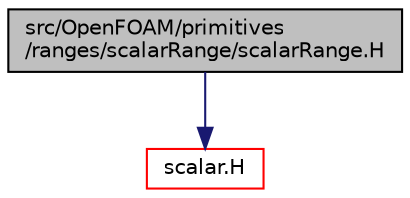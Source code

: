digraph "src/OpenFOAM/primitives/ranges/scalarRange/scalarRange.H"
{
  bgcolor="transparent";
  edge [fontname="Helvetica",fontsize="10",labelfontname="Helvetica",labelfontsize="10"];
  node [fontname="Helvetica",fontsize="10",shape=record];
  Node1 [label="src/OpenFOAM/primitives\l/ranges/scalarRange/scalarRange.H",height=0.2,width=0.4,color="black", fillcolor="grey75", style="filled", fontcolor="black"];
  Node1 -> Node2 [color="midnightblue",fontsize="10",style="solid",fontname="Helvetica"];
  Node2 [label="scalar.H",height=0.2,width=0.4,color="red",URL="$a09115.html"];
}
